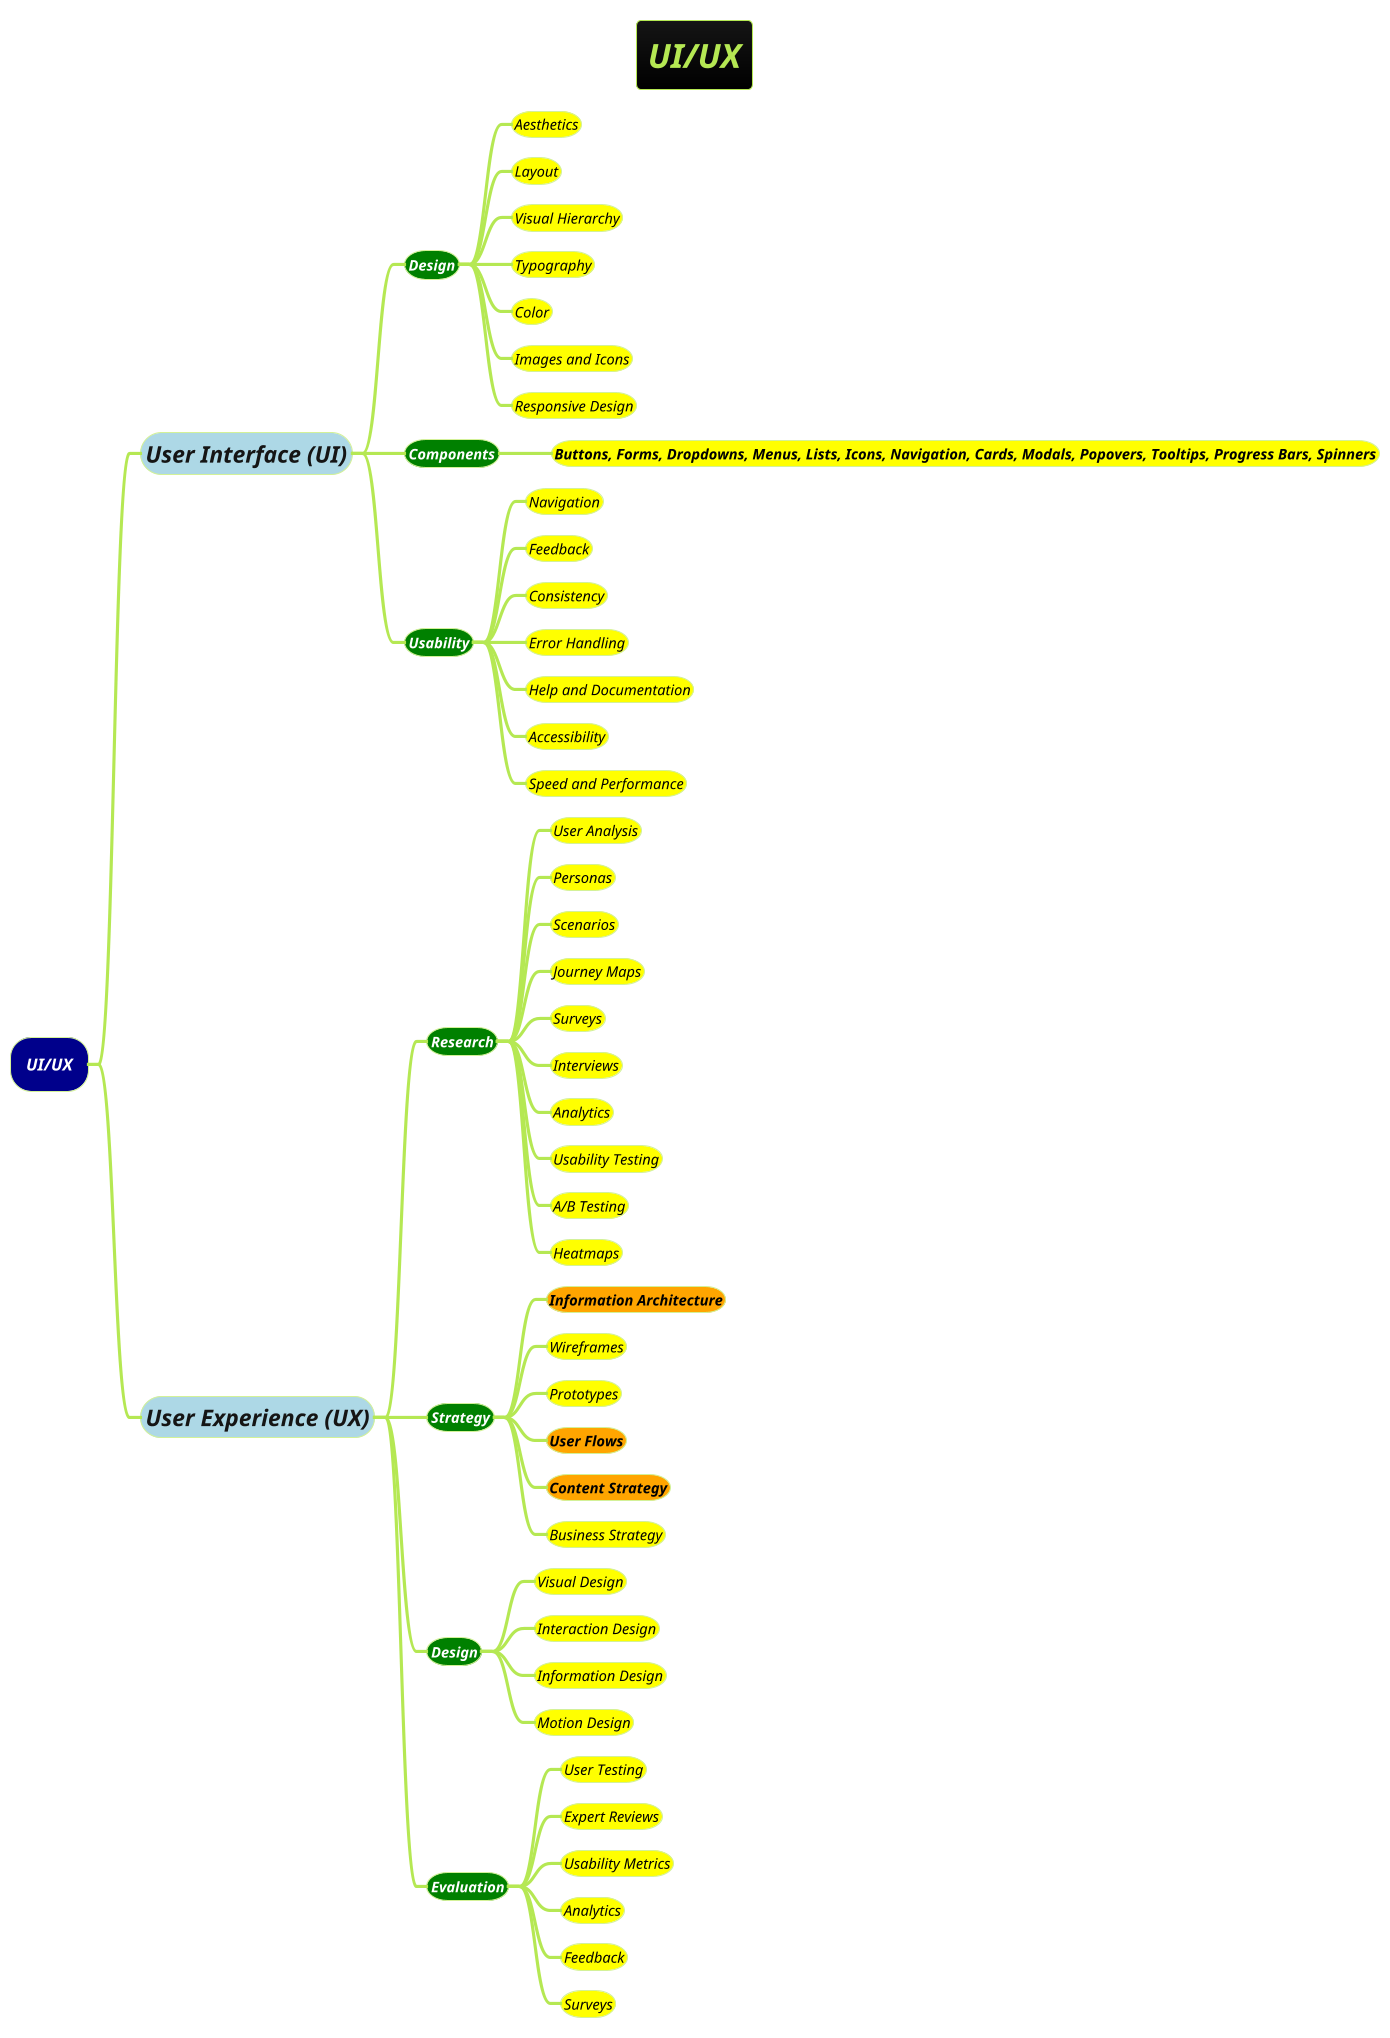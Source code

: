 @startmindmap
title = <b><i>UI/UX
!theme hacker






*[#darkblue] <i><color:white>UI/UX
**[#lightblue] <i><color #blac><size:22>User Interface (UI)
***[#green] <b><i><color #white><size:14>Design
****[#yellow] <i><color #black><size:14>Aesthetics
****[#yellow] <i><color #black><size:14>Layout
****[#yellow] <i><color #black><size:14>Visual Hierarchy
****[#yellow] <i><color #black><size:14>Typography
****[#yellow] <i><color #black><size:14>Color
****[#yellow] <i><color #black><size:14>Images and Icons
****[#yellow] <i><color #black><size:14>Responsive Design
***[#green] <b><i><color #white><size:14>Components
****[#yellow] <i><color #black><size:14><b>Buttons, Forms, Dropdowns, Menus, Lists, Icons, Navigation, Cards, Modals, Popovers, Tooltips, Progress Bars, Spinners
***[#green] <b><i><color #white><size:14>Usability
****[#yellow] <i><color #black><size:14>Navigation
****[#yellow] <i><color #black><size:14>Feedback
****[#yellow] <i><color #black><size:14>Consistency
****[#yellow] <i><color #black><size:14>Error Handling
****[#yellow] <i><color #black><size:14>Help and Documentation
****[#yellow] <i><color #black><size:14>Accessibility
****[#yellow] <i><color #black><size:14>Speed and Performance
**[#lightblue] <i><color #blac><size:22>User Experience (UX)
***[#green] <b><i><color #white><size:14>Research
****[#yellow] <i><color #black><size:14>User Analysis
****[#yellow] <i><color #black><size:14>Personas
****[#yellow] <i><color #black><size:14>Scenarios
****[#yellow] <i><color #black><size:14>Journey Maps
****[#yellow] <i><color #black><size:14>Surveys
****[#yellow] <i><color #black><size:14>Interviews
****[#yellow] <i><color #black><size:14>Analytics
****[#yellow] <i><color #black><size:14>Usability Testing
****[#yellow] <i><color #black><size:14>A/B Testing
****[#yellow] <i><color #black><size:14>Heatmaps
***[#green] <b><i><color #white><size:14>Strategy
****[#orange] <b><i><color #black><size:14>Information Architecture
****[#yellow] <i><color #black><size:14>Wireframes
****[#yellow] <i><color #black><size:14>Prototypes
****[#orange] <b><i><color #black><size:14>User Flows
****[#orange] <b><i><color #black><size:14>Content Strategy
****[#yellow] <i><color #black><size:14>Business Strategy
***[#green] <b><i><color #white><size:14>Design
****[#yellow] <i><color #black><size:14>Visual Design
****[#yellow] <i><color #black><size:14>Interaction Design
****[#yellow] <i><color #black><size:14>Information Design
****[#yellow] <i><color #black><size:14>Motion Design
***[#green] <b><i><color #white><size:14>Evaluation
****[#yellow] <i><color #black><size:14>User Testing
****[#yellow] <i><color #black><size:14>Expert Reviews
****[#yellow] <i><color #black><size:14>Usability Metrics
****[#yellow] <i><color #black><size:14>Analytics
****[#yellow] <i><color #black><size:14>Feedback
****[#yellow] <i><color #black><size:14>Surveys
@endmindmap
